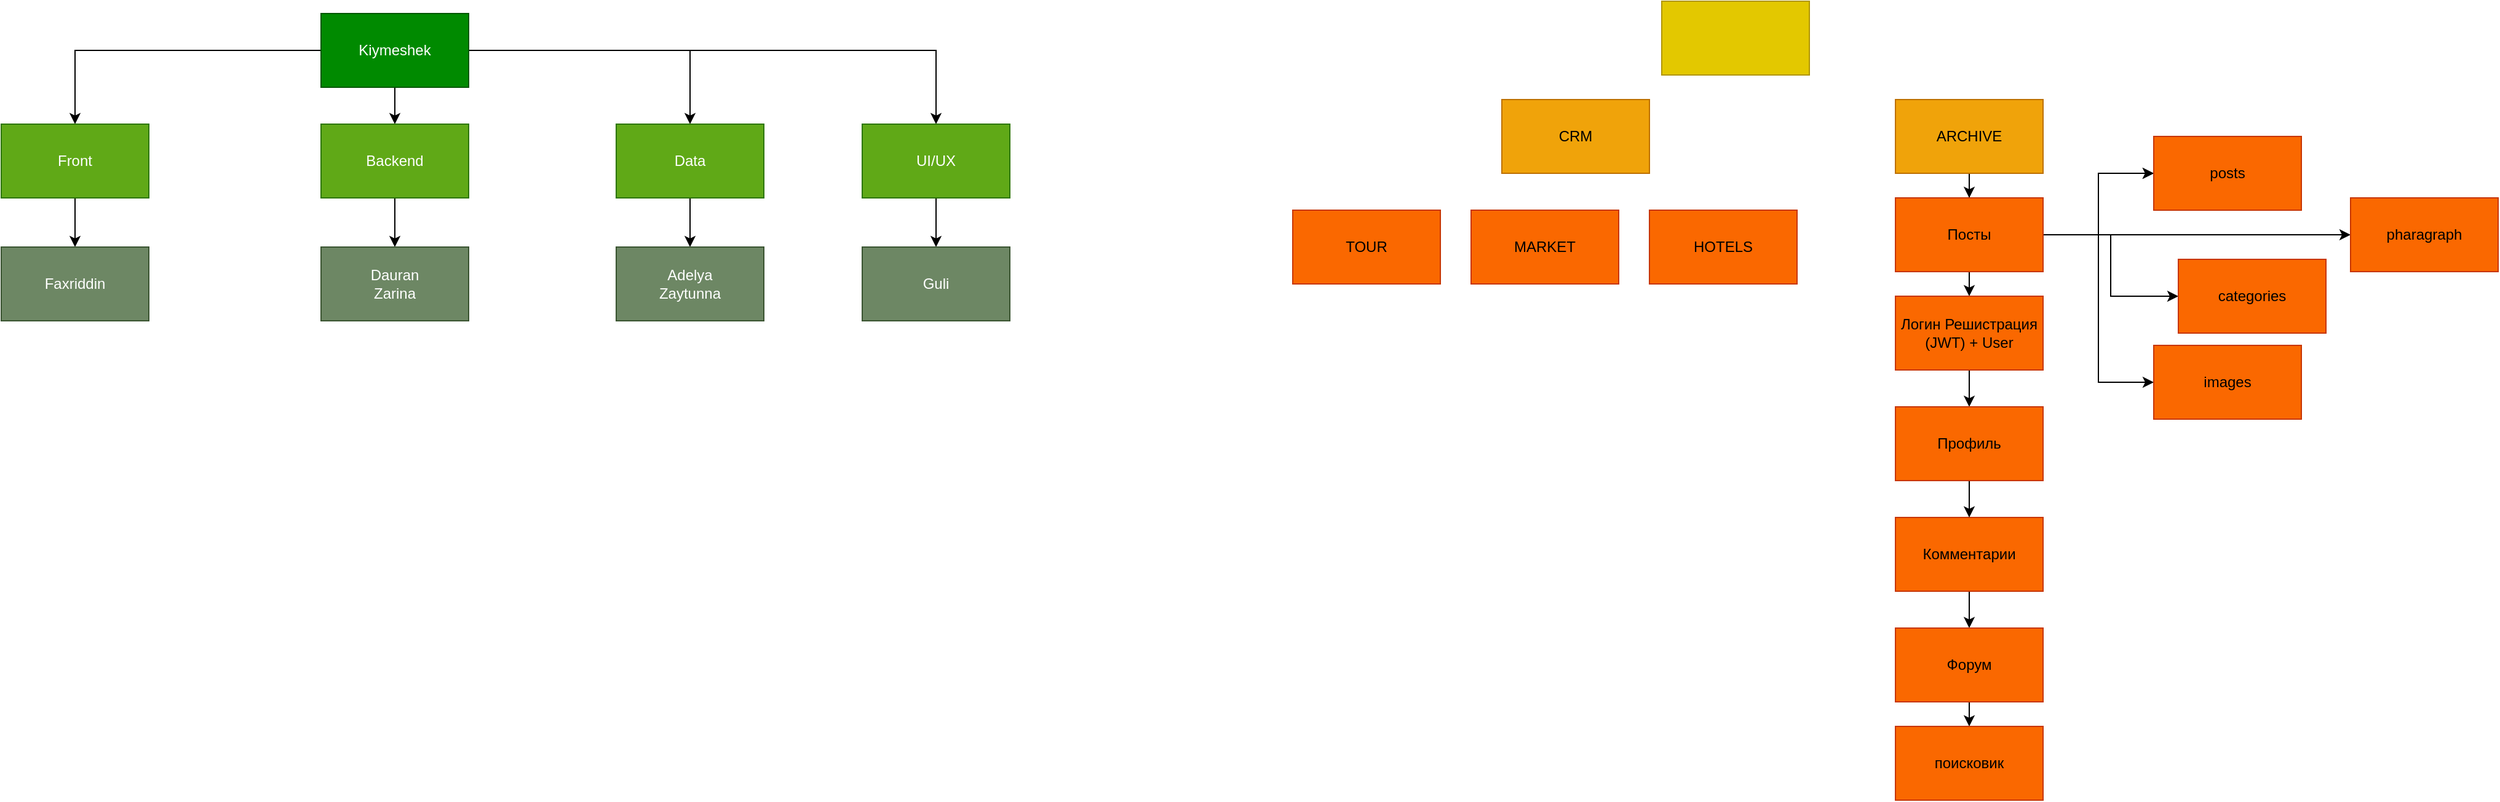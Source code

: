 <mxfile version="21.2.3" type="github">
  <diagram name="Page-1" id="_8jgKgyxNvDJemFko0Fo">
    <mxGraphModel dx="990" dy="519" grid="1" gridSize="10" guides="1" tooltips="1" connect="1" arrows="1" fold="1" page="1" pageScale="1" pageWidth="850" pageHeight="1100" math="0" shadow="0">
      <root>
        <mxCell id="0" />
        <mxCell id="1" parent="0" />
        <mxCell id="_BDILKlF3ghnNM7qem3Y-3" style="edgeStyle=orthogonalEdgeStyle;rounded=0;orthogonalLoop=1;jettySize=auto;html=1;entryX=0.5;entryY=0;entryDx=0;entryDy=0;" parent="1" source="_BDILKlF3ghnNM7qem3Y-1" target="_BDILKlF3ghnNM7qem3Y-2" edge="1">
          <mxGeometry relative="1" as="geometry" />
        </mxCell>
        <mxCell id="_BDILKlF3ghnNM7qem3Y-5" style="edgeStyle=orthogonalEdgeStyle;rounded=0;orthogonalLoop=1;jettySize=auto;html=1;exitX=0.5;exitY=1;exitDx=0;exitDy=0;entryX=0.5;entryY=0;entryDx=0;entryDy=0;" parent="1" source="_BDILKlF3ghnNM7qem3Y-1" target="_BDILKlF3ghnNM7qem3Y-4" edge="1">
          <mxGeometry relative="1" as="geometry" />
        </mxCell>
        <mxCell id="_BDILKlF3ghnNM7qem3Y-7" style="edgeStyle=orthogonalEdgeStyle;rounded=0;orthogonalLoop=1;jettySize=auto;html=1;exitX=1;exitY=0.5;exitDx=0;exitDy=0;entryX=0.5;entryY=0;entryDx=0;entryDy=0;" parent="1" source="_BDILKlF3ghnNM7qem3Y-1" target="_BDILKlF3ghnNM7qem3Y-6" edge="1">
          <mxGeometry relative="1" as="geometry" />
        </mxCell>
        <mxCell id="_BDILKlF3ghnNM7qem3Y-9" style="edgeStyle=orthogonalEdgeStyle;rounded=0;orthogonalLoop=1;jettySize=auto;html=1;entryX=0.5;entryY=0;entryDx=0;entryDy=0;" parent="1" source="_BDILKlF3ghnNM7qem3Y-1" target="_BDILKlF3ghnNM7qem3Y-8" edge="1">
          <mxGeometry relative="1" as="geometry" />
        </mxCell>
        <mxCell id="_BDILKlF3ghnNM7qem3Y-1" value="Kiymeshek" style="rounded=0;whiteSpace=wrap;html=1;fillColor=#008a00;fontColor=#ffffff;strokeColor=#005700;" parent="1" vertex="1">
          <mxGeometry x="340" y="50" width="120" height="60" as="geometry" />
        </mxCell>
        <mxCell id="_BDILKlF3ghnNM7qem3Y-11" style="edgeStyle=orthogonalEdgeStyle;rounded=0;orthogonalLoop=1;jettySize=auto;html=1;exitX=0.5;exitY=1;exitDx=0;exitDy=0;entryX=0.5;entryY=0;entryDx=0;entryDy=0;" parent="1" source="_BDILKlF3ghnNM7qem3Y-2" target="_BDILKlF3ghnNM7qem3Y-10" edge="1">
          <mxGeometry relative="1" as="geometry" />
        </mxCell>
        <mxCell id="_BDILKlF3ghnNM7qem3Y-2" value="Front" style="rounded=0;whiteSpace=wrap;html=1;fillColor=#60a917;fontColor=#ffffff;strokeColor=#2D7600;" parent="1" vertex="1">
          <mxGeometry x="80" y="140" width="120" height="60" as="geometry" />
        </mxCell>
        <mxCell id="_BDILKlF3ghnNM7qem3Y-13" style="edgeStyle=orthogonalEdgeStyle;rounded=0;orthogonalLoop=1;jettySize=auto;html=1;exitX=0.5;exitY=1;exitDx=0;exitDy=0;entryX=0.5;entryY=0;entryDx=0;entryDy=0;" parent="1" source="_BDILKlF3ghnNM7qem3Y-4" target="_BDILKlF3ghnNM7qem3Y-12" edge="1">
          <mxGeometry relative="1" as="geometry" />
        </mxCell>
        <mxCell id="_BDILKlF3ghnNM7qem3Y-4" value="Backend" style="rounded=0;whiteSpace=wrap;html=1;fillColor=#60a917;fontColor=#ffffff;strokeColor=#2D7600;" parent="1" vertex="1">
          <mxGeometry x="340" y="140" width="120" height="60" as="geometry" />
        </mxCell>
        <mxCell id="_BDILKlF3ghnNM7qem3Y-15" style="edgeStyle=orthogonalEdgeStyle;rounded=0;orthogonalLoop=1;jettySize=auto;html=1;exitX=0.5;exitY=1;exitDx=0;exitDy=0;entryX=0.5;entryY=0;entryDx=0;entryDy=0;" parent="1" source="_BDILKlF3ghnNM7qem3Y-6" target="_BDILKlF3ghnNM7qem3Y-14" edge="1">
          <mxGeometry relative="1" as="geometry" />
        </mxCell>
        <mxCell id="_BDILKlF3ghnNM7qem3Y-6" value="Data" style="rounded=0;whiteSpace=wrap;html=1;fillColor=#60a917;fontColor=#ffffff;strokeColor=#2D7600;" parent="1" vertex="1">
          <mxGeometry x="580" y="140" width="120" height="60" as="geometry" />
        </mxCell>
        <mxCell id="_BDILKlF3ghnNM7qem3Y-18" style="edgeStyle=orthogonalEdgeStyle;rounded=0;orthogonalLoop=1;jettySize=auto;html=1;exitX=0.5;exitY=1;exitDx=0;exitDy=0;entryX=0.5;entryY=0;entryDx=0;entryDy=0;" parent="1" source="_BDILKlF3ghnNM7qem3Y-8" target="_BDILKlF3ghnNM7qem3Y-16" edge="1">
          <mxGeometry relative="1" as="geometry" />
        </mxCell>
        <mxCell id="_BDILKlF3ghnNM7qem3Y-8" value="UI/UX" style="rounded=0;whiteSpace=wrap;html=1;fillColor=#60a917;fontColor=#ffffff;strokeColor=#2D7600;" parent="1" vertex="1">
          <mxGeometry x="780" y="140" width="120" height="60" as="geometry" />
        </mxCell>
        <mxCell id="_BDILKlF3ghnNM7qem3Y-10" value="Faxriddin&lt;br&gt;" style="rounded=0;whiteSpace=wrap;html=1;fillColor=#6d8764;fontColor=#ffffff;strokeColor=#3A5431;" parent="1" vertex="1">
          <mxGeometry x="80" y="240" width="120" height="60" as="geometry" />
        </mxCell>
        <mxCell id="_BDILKlF3ghnNM7qem3Y-12" value="Dauran&lt;br&gt;Zarina" style="rounded=0;whiteSpace=wrap;html=1;fillColor=#6d8764;fontColor=#ffffff;strokeColor=#3A5431;" parent="1" vertex="1">
          <mxGeometry x="340" y="240" width="120" height="60" as="geometry" />
        </mxCell>
        <mxCell id="_BDILKlF3ghnNM7qem3Y-14" value="Adelya&lt;br&gt;Zaytunna" style="rounded=0;whiteSpace=wrap;html=1;fillColor=#6d8764;fontColor=#ffffff;strokeColor=#3A5431;" parent="1" vertex="1">
          <mxGeometry x="580" y="240" width="120" height="60" as="geometry" />
        </mxCell>
        <mxCell id="_BDILKlF3ghnNM7qem3Y-16" value="Guli" style="rounded=0;whiteSpace=wrap;html=1;fillColor=#6d8764;strokeColor=#3A5431;fontColor=#ffffff;" parent="1" vertex="1">
          <mxGeometry x="780" y="240" width="120" height="60" as="geometry" />
        </mxCell>
        <mxCell id="_BDILKlF3ghnNM7qem3Y-19" value="" style="rounded=0;whiteSpace=wrap;html=1;fillColor=#e3c800;fontColor=#000000;strokeColor=#B09500;" parent="1" vertex="1">
          <mxGeometry x="1430" y="40" width="120" height="60" as="geometry" />
        </mxCell>
        <mxCell id="Zndm5QwIXTV2y5WvRQ7I-4" style="edgeStyle=orthogonalEdgeStyle;rounded=0;orthogonalLoop=1;jettySize=auto;html=1;exitX=0.5;exitY=1;exitDx=0;exitDy=0;" parent="1" source="_BDILKlF3ghnNM7qem3Y-20" target="Zndm5QwIXTV2y5WvRQ7I-1" edge="1">
          <mxGeometry relative="1" as="geometry" />
        </mxCell>
        <mxCell id="_BDILKlF3ghnNM7qem3Y-20" value="ARCHIVE" style="rounded=0;whiteSpace=wrap;html=1;fillColor=#f0a30a;fontColor=#000000;strokeColor=#BD7000;" parent="1" vertex="1">
          <mxGeometry x="1620" y="120" width="120" height="60" as="geometry" />
        </mxCell>
        <mxCell id="_BDILKlF3ghnNM7qem3Y-21" value="CRM" style="rounded=0;whiteSpace=wrap;html=1;fillColor=#f0a30a;fontColor=#000000;strokeColor=#BD7000;" parent="1" vertex="1">
          <mxGeometry x="1300" y="120" width="120" height="60" as="geometry" />
        </mxCell>
        <mxCell id="_BDILKlF3ghnNM7qem3Y-22" value="TOUR" style="rounded=0;whiteSpace=wrap;html=1;fillColor=#fa6800;fontColor=#000000;strokeColor=#C73500;" parent="1" vertex="1">
          <mxGeometry x="1130" y="210" width="120" height="60" as="geometry" />
        </mxCell>
        <mxCell id="_BDILKlF3ghnNM7qem3Y-23" value="MARKET" style="rounded=0;whiteSpace=wrap;html=1;fillColor=#fa6800;fontColor=#000000;strokeColor=#C73500;" parent="1" vertex="1">
          <mxGeometry x="1275" y="210" width="120" height="60" as="geometry" />
        </mxCell>
        <mxCell id="_BDILKlF3ghnNM7qem3Y-24" value="HOTELS" style="rounded=0;whiteSpace=wrap;html=1;fillColor=#fa6800;fontColor=#000000;strokeColor=#C73500;" parent="1" vertex="1">
          <mxGeometry x="1420" y="210" width="120" height="60" as="geometry" />
        </mxCell>
        <mxCell id="Zndm5QwIXTV2y5WvRQ7I-9" style="edgeStyle=orthogonalEdgeStyle;rounded=0;orthogonalLoop=1;jettySize=auto;html=1;exitX=0.5;exitY=1;exitDx=0;exitDy=0;entryX=0.5;entryY=0;entryDx=0;entryDy=0;" parent="1" source="Zndm5QwIXTV2y5WvRQ7I-1" target="Zndm5QwIXTV2y5WvRQ7I-2" edge="1">
          <mxGeometry relative="1" as="geometry" />
        </mxCell>
        <mxCell id="Z2NuQ2t1IbzN9ony8bof-2" value="" style="edgeStyle=orthogonalEdgeStyle;rounded=0;orthogonalLoop=1;jettySize=auto;html=1;" edge="1" parent="1" source="Zndm5QwIXTV2y5WvRQ7I-1" target="Z2NuQ2t1IbzN9ony8bof-1">
          <mxGeometry relative="1" as="geometry" />
        </mxCell>
        <mxCell id="Z2NuQ2t1IbzN9ony8bof-4" value="" style="edgeStyle=orthogonalEdgeStyle;rounded=0;orthogonalLoop=1;jettySize=auto;html=1;" edge="1" parent="1" source="Zndm5QwIXTV2y5WvRQ7I-1" target="Z2NuQ2t1IbzN9ony8bof-1">
          <mxGeometry relative="1" as="geometry" />
        </mxCell>
        <mxCell id="Z2NuQ2t1IbzN9ony8bof-9" value="" style="edgeStyle=orthogonalEdgeStyle;rounded=0;orthogonalLoop=1;jettySize=auto;html=1;" edge="1" parent="1" source="Zndm5QwIXTV2y5WvRQ7I-1" target="Z2NuQ2t1IbzN9ony8bof-8">
          <mxGeometry relative="1" as="geometry" />
        </mxCell>
        <mxCell id="Z2NuQ2t1IbzN9ony8bof-18" style="edgeStyle=orthogonalEdgeStyle;rounded=0;orthogonalLoop=1;jettySize=auto;html=1;entryX=0;entryY=0.5;entryDx=0;entryDy=0;" edge="1" parent="1" source="Zndm5QwIXTV2y5WvRQ7I-1" target="Z2NuQ2t1IbzN9ony8bof-16">
          <mxGeometry relative="1" as="geometry" />
        </mxCell>
        <mxCell id="Z2NuQ2t1IbzN9ony8bof-24" value="" style="edgeStyle=orthogonalEdgeStyle;rounded=0;orthogonalLoop=1;jettySize=auto;html=1;" edge="1" parent="1" source="Zndm5QwIXTV2y5WvRQ7I-1" target="Z2NuQ2t1IbzN9ony8bof-23">
          <mxGeometry relative="1" as="geometry" />
        </mxCell>
        <mxCell id="Zndm5QwIXTV2y5WvRQ7I-1" value="Посты" style="rounded=0;whiteSpace=wrap;html=1;fillColor=#fa6800;fontColor=#000000;strokeColor=#C73500;" parent="1" vertex="1">
          <mxGeometry x="1620" y="200" width="120" height="60" as="geometry" />
        </mxCell>
        <mxCell id="Zndm5QwIXTV2y5WvRQ7I-10" style="edgeStyle=orthogonalEdgeStyle;rounded=0;orthogonalLoop=1;jettySize=auto;html=1;exitX=0.5;exitY=1;exitDx=0;exitDy=0;entryX=0.5;entryY=0;entryDx=0;entryDy=0;" parent="1" source="Zndm5QwIXTV2y5WvRQ7I-2" target="Zndm5QwIXTV2y5WvRQ7I-8" edge="1">
          <mxGeometry relative="1" as="geometry" />
        </mxCell>
        <mxCell id="Zndm5QwIXTV2y5WvRQ7I-2" value="Логин Решистрация (JWT) + User" style="rounded=0;whiteSpace=wrap;html=1;fillColor=#fa6800;fontColor=#000000;strokeColor=#C73500;" parent="1" vertex="1">
          <mxGeometry x="1620" y="280" width="120" height="60" as="geometry" />
        </mxCell>
        <mxCell id="Zndm5QwIXTV2y5WvRQ7I-12" style="edgeStyle=orthogonalEdgeStyle;rounded=0;orthogonalLoop=1;jettySize=auto;html=1;exitX=0.5;exitY=1;exitDx=0;exitDy=0;entryX=0.5;entryY=0;entryDx=0;entryDy=0;" parent="1" source="Zndm5QwIXTV2y5WvRQ7I-3" target="Zndm5QwIXTV2y5WvRQ7I-7" edge="1">
          <mxGeometry relative="1" as="geometry" />
        </mxCell>
        <mxCell id="Zndm5QwIXTV2y5WvRQ7I-3" value="Комментарии" style="rounded=0;whiteSpace=wrap;html=1;fillColor=#fa6800;fontColor=#000000;strokeColor=#C73500;" parent="1" vertex="1">
          <mxGeometry x="1620" y="460" width="120" height="60" as="geometry" />
        </mxCell>
        <mxCell id="Zndm5QwIXTV2y5WvRQ7I-14" style="edgeStyle=orthogonalEdgeStyle;rounded=0;orthogonalLoop=1;jettySize=auto;html=1;exitX=0.5;exitY=1;exitDx=0;exitDy=0;entryX=0.5;entryY=0;entryDx=0;entryDy=0;" parent="1" source="Zndm5QwIXTV2y5WvRQ7I-7" target="Zndm5QwIXTV2y5WvRQ7I-13" edge="1">
          <mxGeometry relative="1" as="geometry" />
        </mxCell>
        <mxCell id="Zndm5QwIXTV2y5WvRQ7I-7" value="Форум" style="rounded=0;whiteSpace=wrap;html=1;fillColor=#fa6800;fontColor=#000000;strokeColor=#C73500;" parent="1" vertex="1">
          <mxGeometry x="1620" y="550" width="120" height="60" as="geometry" />
        </mxCell>
        <mxCell id="Zndm5QwIXTV2y5WvRQ7I-11" style="edgeStyle=orthogonalEdgeStyle;rounded=0;orthogonalLoop=1;jettySize=auto;html=1;exitX=0.5;exitY=1;exitDx=0;exitDy=0;entryX=0.5;entryY=0;entryDx=0;entryDy=0;" parent="1" source="Zndm5QwIXTV2y5WvRQ7I-8" target="Zndm5QwIXTV2y5WvRQ7I-3" edge="1">
          <mxGeometry relative="1" as="geometry" />
        </mxCell>
        <mxCell id="Zndm5QwIXTV2y5WvRQ7I-8" value="Профиль" style="rounded=0;whiteSpace=wrap;html=1;fillColor=#fa6800;fontColor=#000000;strokeColor=#C73500;" parent="1" vertex="1">
          <mxGeometry x="1620" y="370" width="120" height="60" as="geometry" />
        </mxCell>
        <mxCell id="Zndm5QwIXTV2y5WvRQ7I-13" value="поисковик" style="rounded=0;whiteSpace=wrap;html=1;fillColor=#fa6800;fontColor=#000000;strokeColor=#C73500;" parent="1" vertex="1">
          <mxGeometry x="1620" y="630" width="120" height="60" as="geometry" />
        </mxCell>
        <mxCell id="Z2NuQ2t1IbzN9ony8bof-1" value="posts" style="rounded=0;whiteSpace=wrap;html=1;fillColor=#fa6800;fontColor=#000000;strokeColor=#C73500;" vertex="1" parent="1">
          <mxGeometry x="1830" y="150" width="120" height="60" as="geometry" />
        </mxCell>
        <mxCell id="Z2NuQ2t1IbzN9ony8bof-8" value="categories" style="rounded=0;whiteSpace=wrap;html=1;fillColor=#fa6800;fontColor=#000000;strokeColor=#C73500;" vertex="1" parent="1">
          <mxGeometry x="1850" y="250" width="120" height="60" as="geometry" />
        </mxCell>
        <mxCell id="Z2NuQ2t1IbzN9ony8bof-16" value="images" style="rounded=0;whiteSpace=wrap;html=1;fillColor=#fa6800;fontColor=#000000;strokeColor=#C73500;" vertex="1" parent="1">
          <mxGeometry x="1830" y="320" width="120" height="60" as="geometry" />
        </mxCell>
        <mxCell id="Z2NuQ2t1IbzN9ony8bof-23" value="pharagraph" style="rounded=0;whiteSpace=wrap;html=1;fillColor=#fa6800;fontColor=#000000;strokeColor=#C73500;" vertex="1" parent="1">
          <mxGeometry x="1990" y="200" width="120" height="60" as="geometry" />
        </mxCell>
      </root>
    </mxGraphModel>
  </diagram>
</mxfile>
